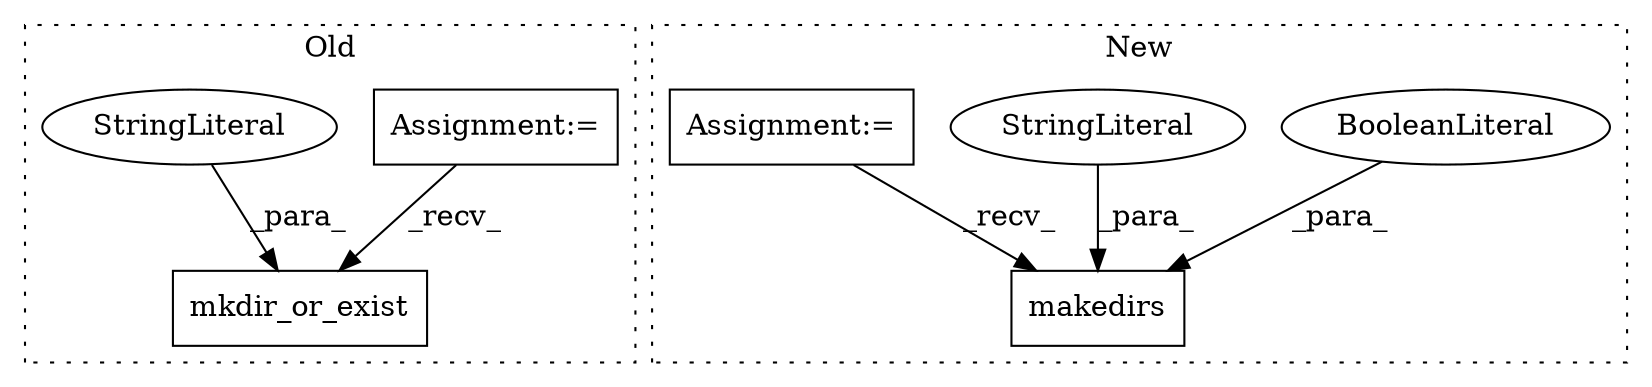 digraph G {
subgraph cluster0 {
1 [label="mkdir_or_exist" a="32" s="928,948" l="15,1" shape="box"];
4 [label="Assignment:=" a="7" s="193" l="4" shape="box"];
6 [label="StringLiteral" a="45" s="943" l="5" shape="ellipse"];
label = "Old";
style="dotted";
}
subgraph cluster1 {
2 [label="makedirs" a="32" s="917,936" l="9,1" shape="box"];
3 [label="BooleanLiteral" a="9" s="932" l="4" shape="ellipse"];
5 [label="StringLiteral" a="45" s="926" l="5" shape="ellipse"];
7 [label="Assignment:=" a="7" s="303" l="2" shape="box"];
label = "New";
style="dotted";
}
3 -> 2 [label="_para_"];
4 -> 1 [label="_recv_"];
5 -> 2 [label="_para_"];
6 -> 1 [label="_para_"];
7 -> 2 [label="_recv_"];
}